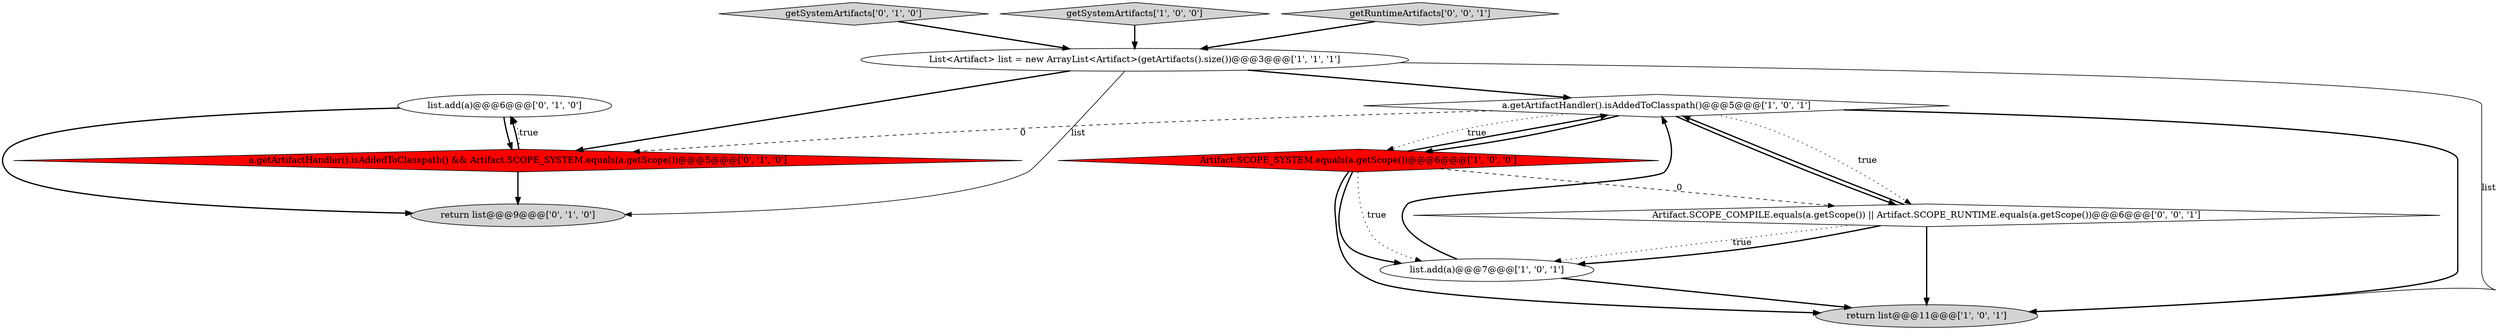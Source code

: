 digraph {
9 [style = filled, label = "list.add(a)@@@6@@@['0', '1', '0']", fillcolor = white, shape = ellipse image = "AAA0AAABBB2BBB"];
8 [style = filled, label = "getSystemArtifacts['0', '1', '0']", fillcolor = lightgray, shape = diamond image = "AAA0AAABBB2BBB"];
1 [style = filled, label = "Artifact.SCOPE_SYSTEM.equals(a.getScope())@@@6@@@['1', '0', '0']", fillcolor = red, shape = diamond image = "AAA1AAABBB1BBB"];
3 [style = filled, label = "list.add(a)@@@7@@@['1', '0', '1']", fillcolor = white, shape = ellipse image = "AAA0AAABBB1BBB"];
5 [style = filled, label = "getSystemArtifacts['1', '0', '0']", fillcolor = lightgray, shape = diamond image = "AAA0AAABBB1BBB"];
6 [style = filled, label = "a.getArtifactHandler().isAddedToClasspath() && Artifact.SCOPE_SYSTEM.equals(a.getScope())@@@5@@@['0', '1', '0']", fillcolor = red, shape = diamond image = "AAA1AAABBB2BBB"];
10 [style = filled, label = "Artifact.SCOPE_COMPILE.equals(a.getScope()) || Artifact.SCOPE_RUNTIME.equals(a.getScope())@@@6@@@['0', '0', '1']", fillcolor = white, shape = diamond image = "AAA0AAABBB3BBB"];
0 [style = filled, label = "a.getArtifactHandler().isAddedToClasspath()@@@5@@@['1', '0', '1']", fillcolor = white, shape = diamond image = "AAA0AAABBB1BBB"];
4 [style = filled, label = "return list@@@11@@@['1', '0', '1']", fillcolor = lightgray, shape = ellipse image = "AAA0AAABBB1BBB"];
11 [style = filled, label = "getRuntimeArtifacts['0', '0', '1']", fillcolor = lightgray, shape = diamond image = "AAA0AAABBB3BBB"];
2 [style = filled, label = "List<Artifact> list = new ArrayList<Artifact>(getArtifacts().size())@@@3@@@['1', '1', '1']", fillcolor = white, shape = ellipse image = "AAA0AAABBB1BBB"];
7 [style = filled, label = "return list@@@9@@@['0', '1', '0']", fillcolor = lightgray, shape = ellipse image = "AAA0AAABBB2BBB"];
1->4 [style = bold, label=""];
2->4 [style = solid, label="list"];
0->10 [style = dotted, label="true"];
2->6 [style = bold, label=""];
0->6 [style = dashed, label="0"];
1->3 [style = bold, label=""];
2->7 [style = solid, label="list"];
10->3 [style = dotted, label="true"];
10->3 [style = bold, label=""];
1->0 [style = bold, label=""];
1->10 [style = dashed, label="0"];
9->7 [style = bold, label=""];
3->4 [style = bold, label=""];
11->2 [style = bold, label=""];
3->0 [style = bold, label=""];
9->6 [style = bold, label=""];
1->3 [style = dotted, label="true"];
5->2 [style = bold, label=""];
0->10 [style = bold, label=""];
2->0 [style = bold, label=""];
8->2 [style = bold, label=""];
6->9 [style = dotted, label="true"];
0->4 [style = bold, label=""];
0->1 [style = bold, label=""];
10->0 [style = bold, label=""];
10->4 [style = bold, label=""];
6->9 [style = bold, label=""];
6->7 [style = bold, label=""];
0->1 [style = dotted, label="true"];
}
